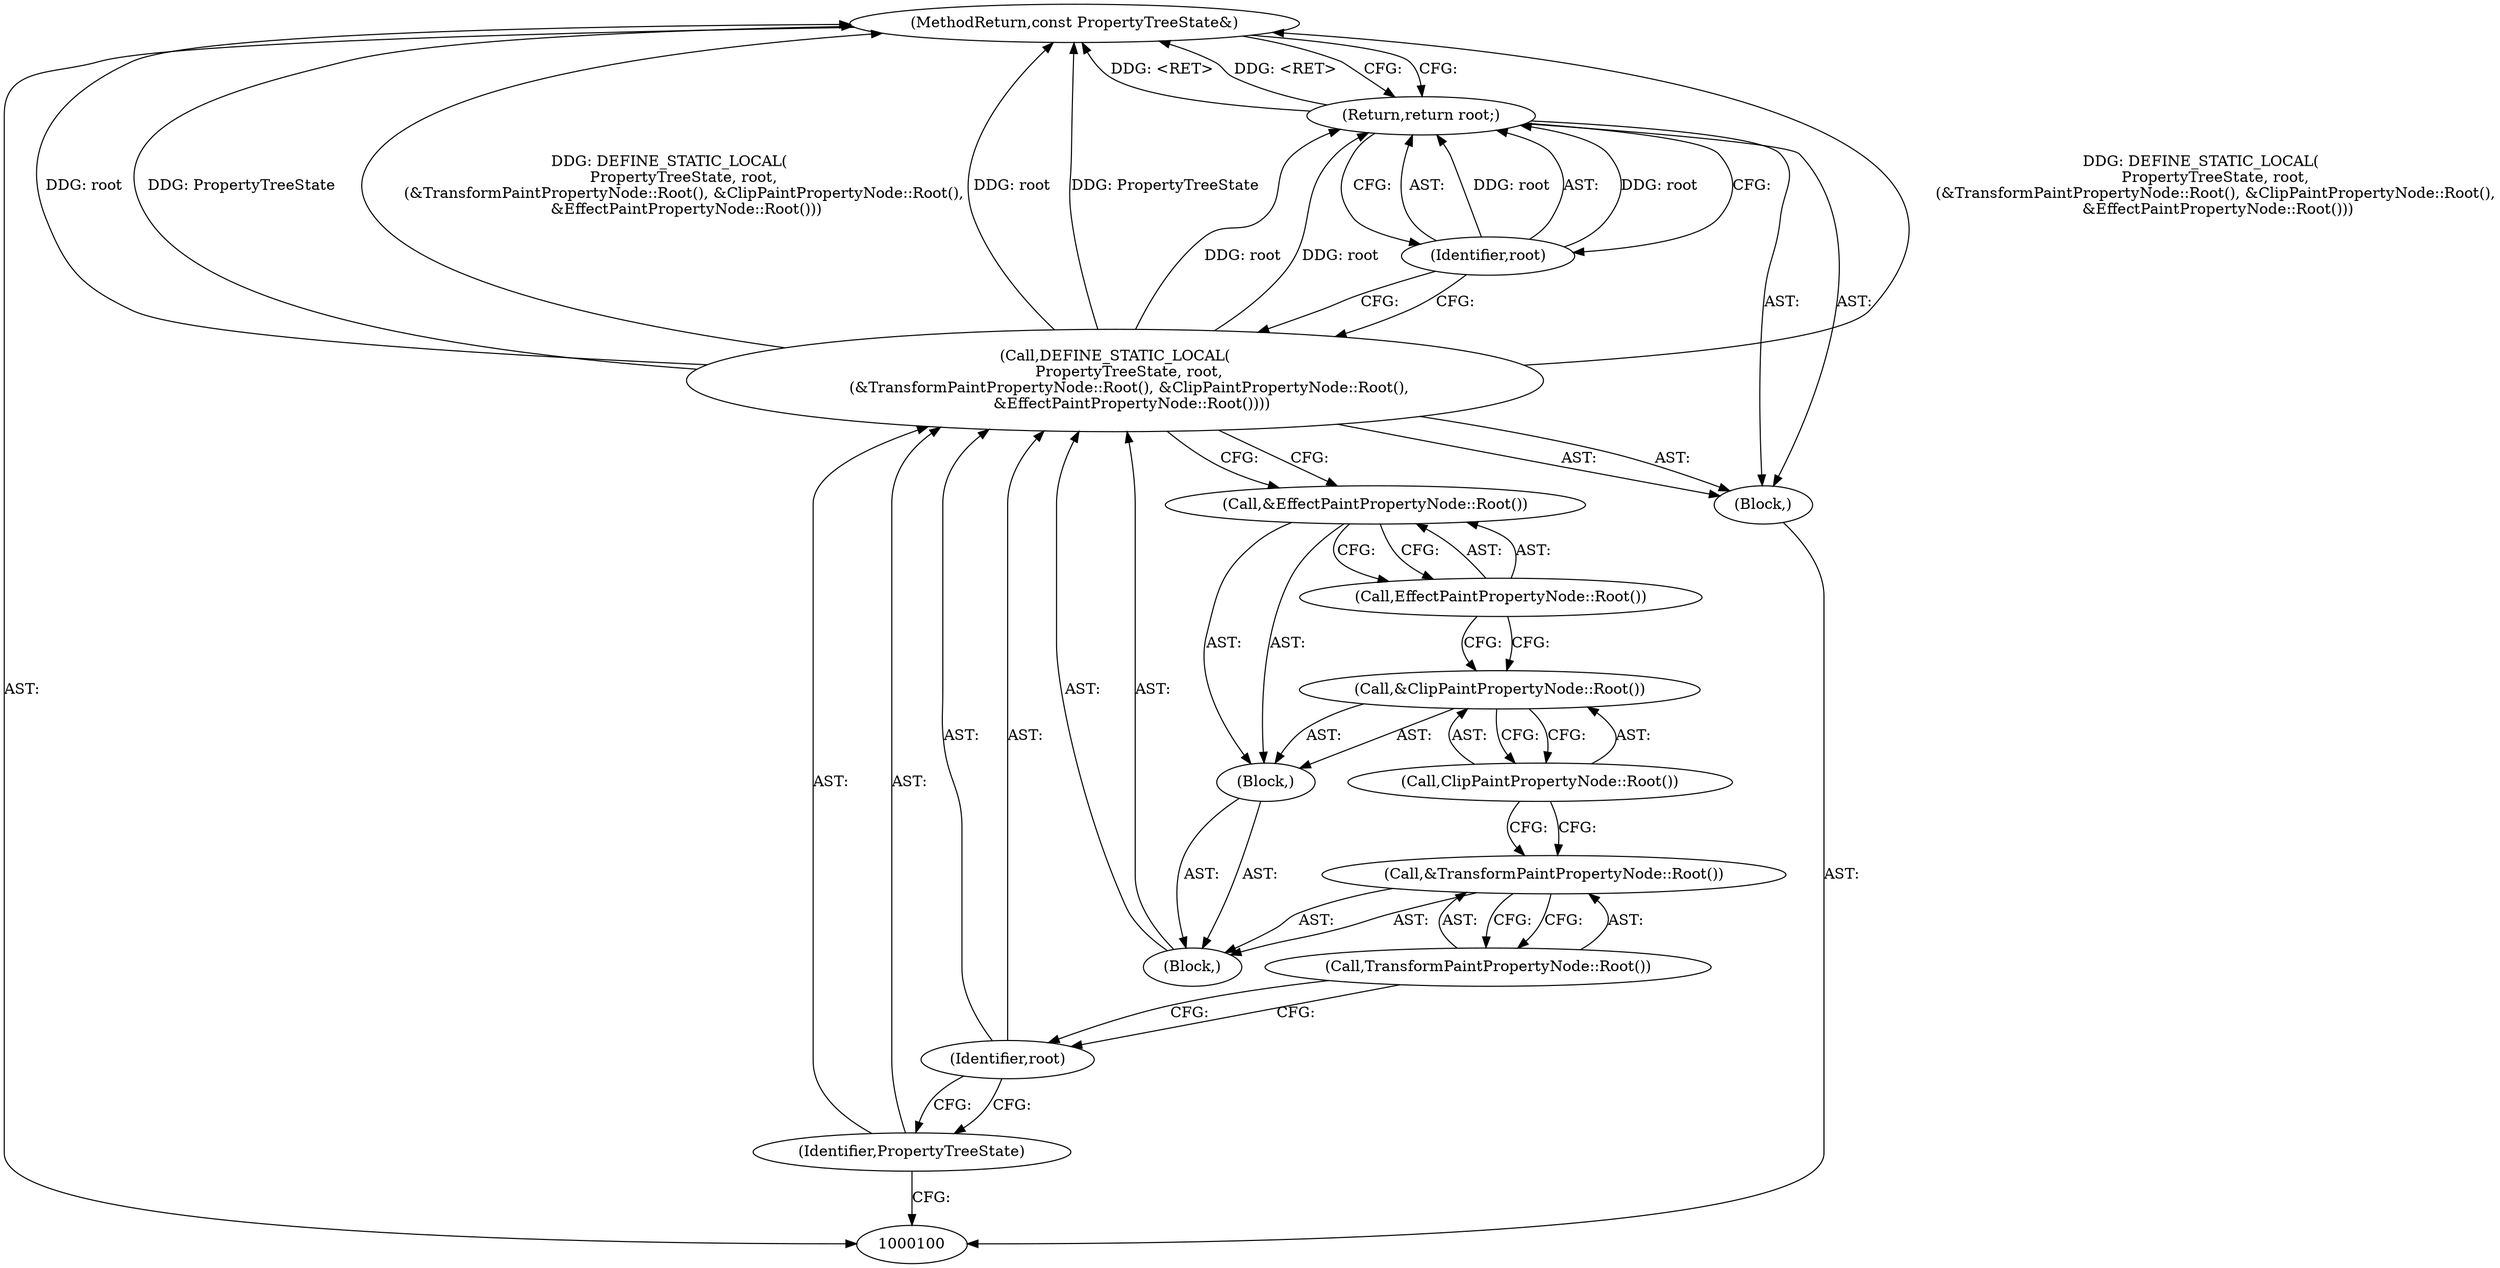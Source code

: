 digraph "0_Chrome_f911e11e7f6b5c0d6f5ee694a9871de6619889f7_48" {
"1000115" [label="(MethodReturn,const PropertyTreeState&)"];
"1000101" [label="(Block,)"];
"1000102" [label="(Call,DEFINE_STATIC_LOCAL(\n      PropertyTreeState, root,\n      (&TransformPaintPropertyNode::Root(), &ClipPaintPropertyNode::Root(),\n       &EffectPaintPropertyNode::Root())))"];
"1000104" [label="(Identifier,root)"];
"1000103" [label="(Identifier,PropertyTreeState)"];
"1000108" [label="(Block,)"];
"1000109" [label="(Call,&ClipPaintPropertyNode::Root())"];
"1000110" [label="(Call,ClipPaintPropertyNode::Root())"];
"1000105" [label="(Block,)"];
"1000106" [label="(Call,&TransformPaintPropertyNode::Root())"];
"1000107" [label="(Call,TransformPaintPropertyNode::Root())"];
"1000111" [label="(Call,&EffectPaintPropertyNode::Root())"];
"1000112" [label="(Call,EffectPaintPropertyNode::Root())"];
"1000113" [label="(Return,return root;)"];
"1000114" [label="(Identifier,root)"];
"1000115" -> "1000100"  [label="AST: "];
"1000115" -> "1000113"  [label="CFG: "];
"1000102" -> "1000115"  [label="DDG: root"];
"1000102" -> "1000115"  [label="DDG: PropertyTreeState"];
"1000102" -> "1000115"  [label="DDG: DEFINE_STATIC_LOCAL(\n      PropertyTreeState, root,\n      (&TransformPaintPropertyNode::Root(), &ClipPaintPropertyNode::Root(),\n       &EffectPaintPropertyNode::Root()))"];
"1000113" -> "1000115"  [label="DDG: <RET>"];
"1000101" -> "1000100"  [label="AST: "];
"1000102" -> "1000101"  [label="AST: "];
"1000113" -> "1000101"  [label="AST: "];
"1000102" -> "1000101"  [label="AST: "];
"1000102" -> "1000111"  [label="CFG: "];
"1000103" -> "1000102"  [label="AST: "];
"1000104" -> "1000102"  [label="AST: "];
"1000105" -> "1000102"  [label="AST: "];
"1000114" -> "1000102"  [label="CFG: "];
"1000102" -> "1000115"  [label="DDG: root"];
"1000102" -> "1000115"  [label="DDG: PropertyTreeState"];
"1000102" -> "1000115"  [label="DDG: DEFINE_STATIC_LOCAL(\n      PropertyTreeState, root,\n      (&TransformPaintPropertyNode::Root(), &ClipPaintPropertyNode::Root(),\n       &EffectPaintPropertyNode::Root()))"];
"1000102" -> "1000113"  [label="DDG: root"];
"1000104" -> "1000102"  [label="AST: "];
"1000104" -> "1000103"  [label="CFG: "];
"1000107" -> "1000104"  [label="CFG: "];
"1000103" -> "1000102"  [label="AST: "];
"1000103" -> "1000100"  [label="CFG: "];
"1000104" -> "1000103"  [label="CFG: "];
"1000108" -> "1000105"  [label="AST: "];
"1000109" -> "1000108"  [label="AST: "];
"1000111" -> "1000108"  [label="AST: "];
"1000109" -> "1000108"  [label="AST: "];
"1000109" -> "1000110"  [label="CFG: "];
"1000110" -> "1000109"  [label="AST: "];
"1000112" -> "1000109"  [label="CFG: "];
"1000110" -> "1000109"  [label="AST: "];
"1000110" -> "1000106"  [label="CFG: "];
"1000109" -> "1000110"  [label="CFG: "];
"1000105" -> "1000102"  [label="AST: "];
"1000106" -> "1000105"  [label="AST: "];
"1000108" -> "1000105"  [label="AST: "];
"1000106" -> "1000105"  [label="AST: "];
"1000106" -> "1000107"  [label="CFG: "];
"1000107" -> "1000106"  [label="AST: "];
"1000110" -> "1000106"  [label="CFG: "];
"1000107" -> "1000106"  [label="AST: "];
"1000107" -> "1000104"  [label="CFG: "];
"1000106" -> "1000107"  [label="CFG: "];
"1000111" -> "1000108"  [label="AST: "];
"1000111" -> "1000112"  [label="CFG: "];
"1000112" -> "1000111"  [label="AST: "];
"1000102" -> "1000111"  [label="CFG: "];
"1000112" -> "1000111"  [label="AST: "];
"1000112" -> "1000109"  [label="CFG: "];
"1000111" -> "1000112"  [label="CFG: "];
"1000113" -> "1000101"  [label="AST: "];
"1000113" -> "1000114"  [label="CFG: "];
"1000114" -> "1000113"  [label="AST: "];
"1000115" -> "1000113"  [label="CFG: "];
"1000113" -> "1000115"  [label="DDG: <RET>"];
"1000114" -> "1000113"  [label="DDG: root"];
"1000102" -> "1000113"  [label="DDG: root"];
"1000114" -> "1000113"  [label="AST: "];
"1000114" -> "1000102"  [label="CFG: "];
"1000113" -> "1000114"  [label="CFG: "];
"1000114" -> "1000113"  [label="DDG: root"];
}
